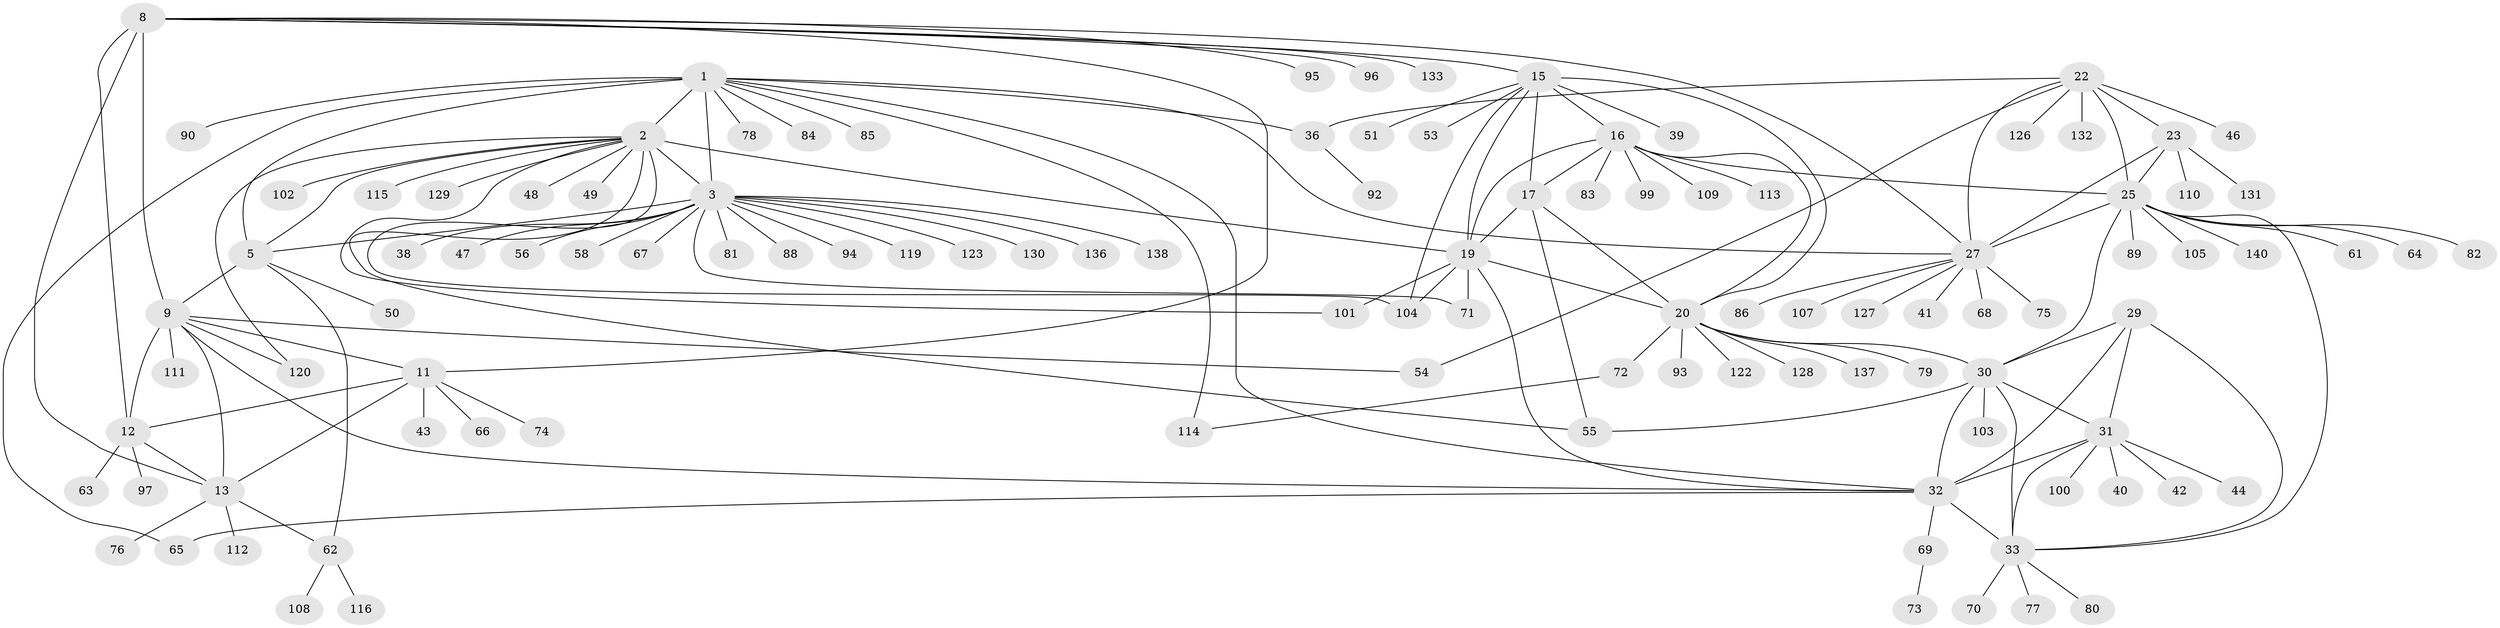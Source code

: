 // original degree distribution, {11: 0.014285714285714285, 9: 0.05714285714285714, 14: 0.007142857142857143, 10: 0.05, 13: 0.007142857142857143, 12: 0.02142857142857143, 8: 0.07142857142857142, 7: 0.014285714285714285, 6: 0.007142857142857143, 3: 0.02142857142857143, 5: 0.014285714285714285, 1: 0.5571428571428572, 2: 0.15714285714285714}
// Generated by graph-tools (version 1.1) at 2025/11/02/27/25 16:11:31]
// undirected, 110 vertices, 153 edges
graph export_dot {
graph [start="1"]
  node [color=gray90,style=filled];
  1 [super="+4"];
  2 [super="+6"];
  3 [super="+7"];
  5 [super="+124"];
  8 [super="+14"];
  9 [super="+10"];
  11 [super="+121"];
  12 [super="+57"];
  13;
  15 [super="+18"];
  16 [super="+45"];
  17 [super="+134"];
  19 [super="+37"];
  20 [super="+21"];
  22 [super="+24"];
  23;
  25 [super="+26"];
  27 [super="+28"];
  29;
  30;
  31 [super="+34"];
  32 [super="+35"];
  33 [super="+117"];
  36 [super="+98"];
  38;
  39;
  40 [super="+106"];
  41;
  42 [super="+52"];
  43;
  44;
  46;
  47;
  48;
  49 [super="+87"];
  50 [super="+60"];
  51;
  53;
  54 [super="+59"];
  55 [super="+91"];
  56;
  58;
  61;
  62 [super="+125"];
  63;
  64;
  65;
  66;
  67;
  68;
  69;
  70 [super="+139"];
  71;
  72;
  73;
  74;
  75;
  76;
  77;
  78;
  79;
  80;
  81;
  82;
  83;
  84;
  85;
  86;
  88;
  89 [super="+135"];
  90;
  92;
  93;
  94;
  95;
  96;
  97;
  99;
  100;
  101;
  102;
  103;
  104 [super="+118"];
  105;
  107;
  108;
  109;
  110;
  111;
  112;
  113;
  114;
  115;
  116;
  119;
  120;
  122;
  123;
  126;
  127;
  128;
  129;
  130;
  131;
  132;
  133;
  136;
  137;
  138;
  140;
  1 -- 2 [weight=4];
  1 -- 3 [weight=4];
  1 -- 5 [weight=2];
  1 -- 65;
  1 -- 114;
  1 -- 78;
  1 -- 84;
  1 -- 85;
  1 -- 90;
  1 -- 27;
  1 -- 32;
  1 -- 36;
  2 -- 3 [weight=4];
  2 -- 5 [weight=2];
  2 -- 19;
  2 -- 104;
  2 -- 120;
  2 -- 129;
  2 -- 101;
  2 -- 102;
  2 -- 48;
  2 -- 49;
  2 -- 115;
  2 -- 55;
  3 -- 5 [weight=2];
  3 -- 38;
  3 -- 47;
  3 -- 56;
  3 -- 81;
  3 -- 94;
  3 -- 123;
  3 -- 130;
  3 -- 138;
  3 -- 67;
  3 -- 71;
  3 -- 136;
  3 -- 119;
  3 -- 88;
  3 -- 58;
  5 -- 9;
  5 -- 50;
  5 -- 62;
  8 -- 9 [weight=4];
  8 -- 11 [weight=2];
  8 -- 12 [weight=2];
  8 -- 13 [weight=2];
  8 -- 95;
  8 -- 133;
  8 -- 96;
  8 -- 27;
  8 -- 15;
  9 -- 11 [weight=2];
  9 -- 12 [weight=2];
  9 -- 13 [weight=2];
  9 -- 32;
  9 -- 111;
  9 -- 120;
  9 -- 54;
  11 -- 12;
  11 -- 13;
  11 -- 43;
  11 -- 66;
  11 -- 74;
  12 -- 13;
  12 -- 63;
  12 -- 97;
  13 -- 62;
  13 -- 76;
  13 -- 112;
  15 -- 16 [weight=2];
  15 -- 17 [weight=2];
  15 -- 19 [weight=2];
  15 -- 20 [weight=4];
  15 -- 51;
  15 -- 53;
  15 -- 39;
  15 -- 104;
  16 -- 17;
  16 -- 19;
  16 -- 20 [weight=2];
  16 -- 83;
  16 -- 99;
  16 -- 109;
  16 -- 25;
  16 -- 113;
  17 -- 19;
  17 -- 20 [weight=2];
  17 -- 55;
  19 -- 20 [weight=2];
  19 -- 101;
  19 -- 71;
  19 -- 104;
  19 -- 32;
  20 -- 93;
  20 -- 122;
  20 -- 128;
  20 -- 137;
  20 -- 72;
  20 -- 79;
  20 -- 30;
  22 -- 23 [weight=2];
  22 -- 25 [weight=4];
  22 -- 27 [weight=4];
  22 -- 54;
  22 -- 36;
  22 -- 132;
  22 -- 46;
  22 -- 126;
  23 -- 25 [weight=2];
  23 -- 27 [weight=2];
  23 -- 110;
  23 -- 131;
  25 -- 27 [weight=4];
  25 -- 64;
  25 -- 82;
  25 -- 140;
  25 -- 89;
  25 -- 105;
  25 -- 61;
  25 -- 30;
  25 -- 33;
  27 -- 75;
  27 -- 127;
  27 -- 68;
  27 -- 41;
  27 -- 107;
  27 -- 86;
  29 -- 30;
  29 -- 31 [weight=2];
  29 -- 32 [weight=2];
  29 -- 33;
  30 -- 31 [weight=2];
  30 -- 32 [weight=2];
  30 -- 33;
  30 -- 55;
  30 -- 103;
  31 -- 32 [weight=4];
  31 -- 33 [weight=2];
  31 -- 42;
  31 -- 100;
  31 -- 40;
  31 -- 44;
  32 -- 33 [weight=2];
  32 -- 65;
  32 -- 69;
  33 -- 70;
  33 -- 77;
  33 -- 80;
  36 -- 92;
  62 -- 108;
  62 -- 116;
  69 -- 73;
  72 -- 114;
}
